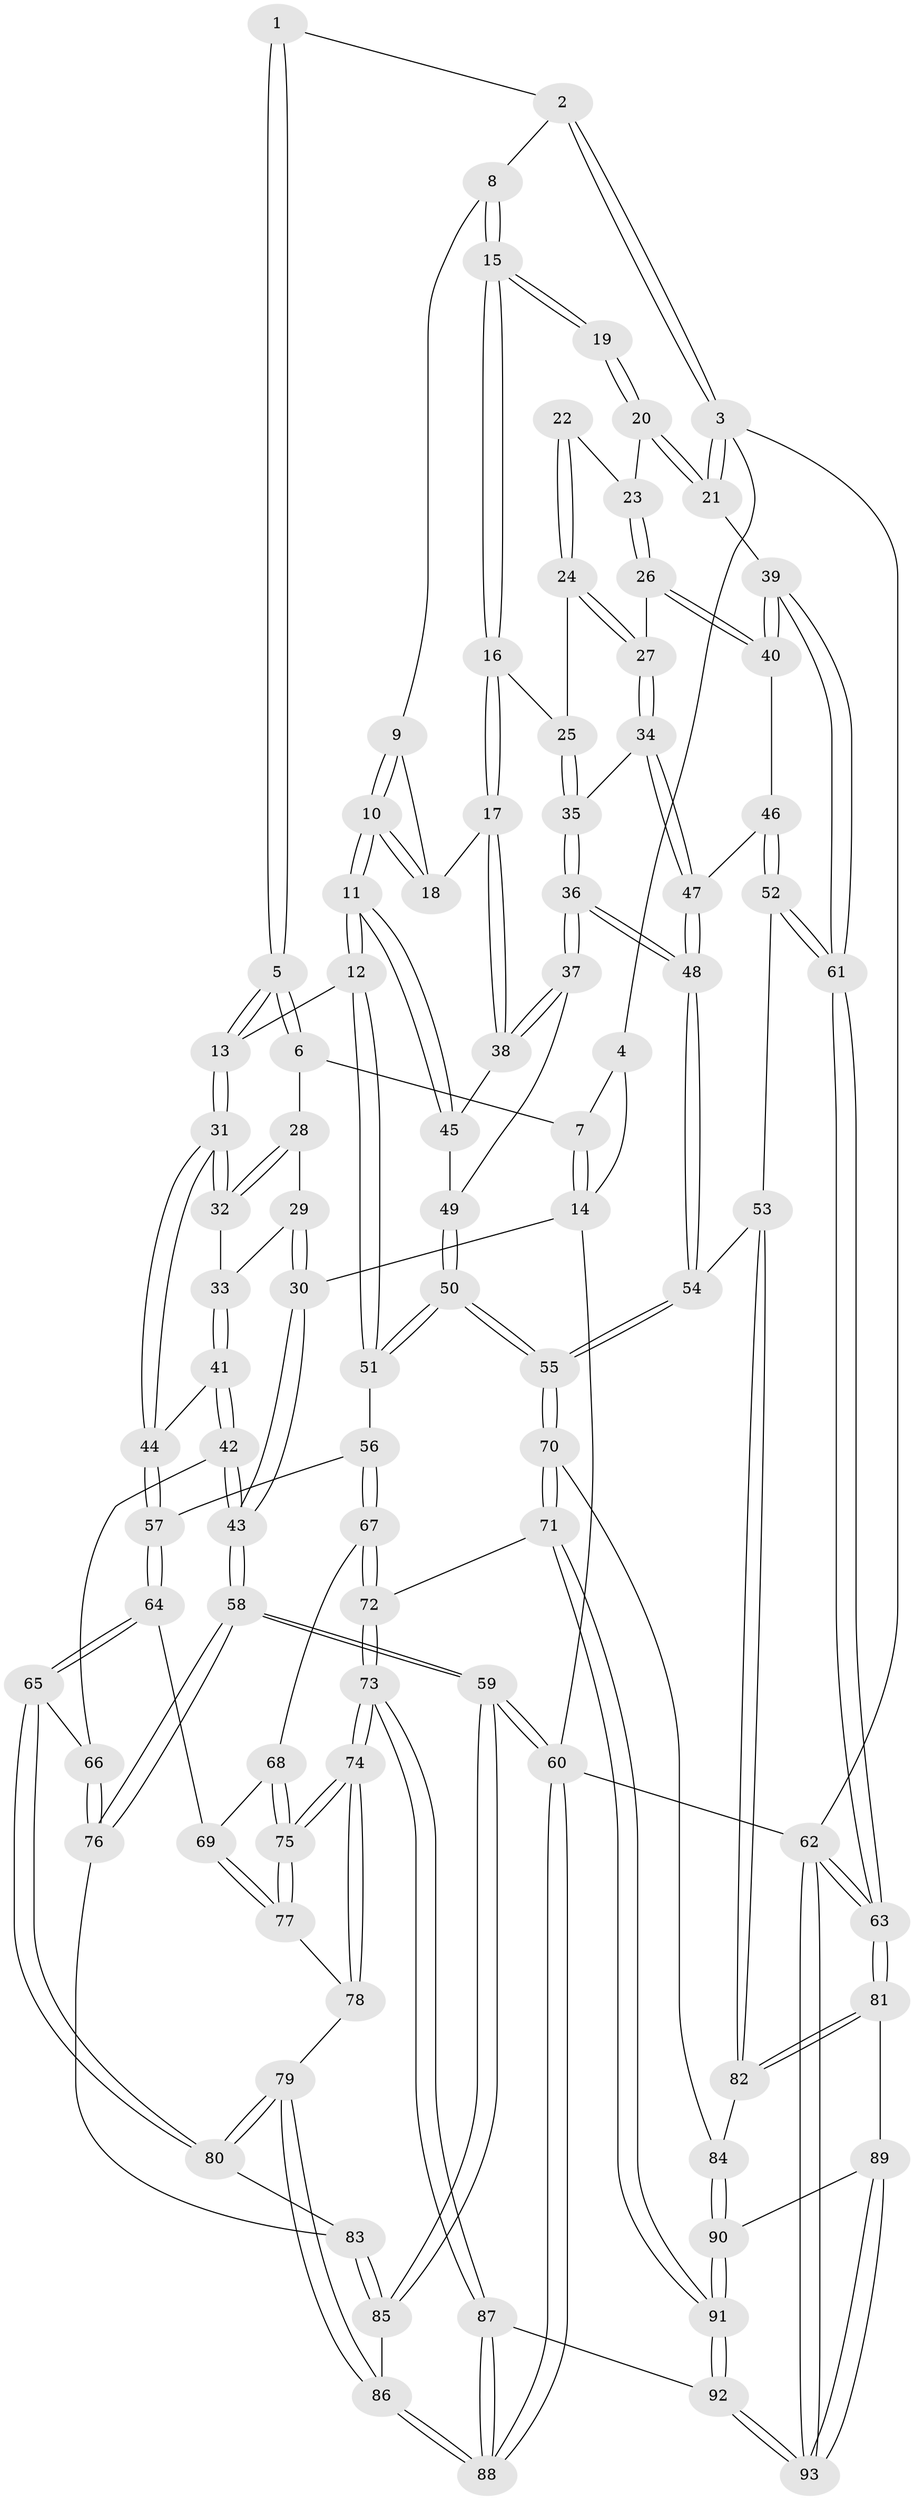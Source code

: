 // coarse degree distribution, {4: 0.2564102564102564, 3: 0.5128205128205128, 5: 0.15384615384615385, 2: 0.07692307692307693}
// Generated by graph-tools (version 1.1) at 2025/54/03/04/25 22:54:32]
// undirected, 93 vertices, 229 edges
graph export_dot {
  node [color=gray90,style=filled];
  1 [pos="+0.6695278282766797+0"];
  2 [pos="+0.6873634367892539+0"];
  3 [pos="+1+0"];
  4 [pos="+0.24593667540750208+0"];
  5 [pos="+0.333792381686026+0.2511823745106679"];
  6 [pos="+0.22598567980037193+0.09144086087384469"];
  7 [pos="+0.22046132378515523+0.03395351980679413"];
  8 [pos="+0.6912508470432851+0"];
  9 [pos="+0.6541199684447189+0.009092500442660661"];
  10 [pos="+0.49046839456618735+0.3057452556219482"];
  11 [pos="+0.45377157736604773+0.3438098712719041"];
  12 [pos="+0.38254215974045414+0.3538325231101391"];
  13 [pos="+0.3688499165860875+0.35054648865879595"];
  14 [pos="+0+0.20754836383408193"];
  15 [pos="+0.7583099732238776+0.048712293916981335"];
  16 [pos="+0.7475210855141765+0.2786478191337653"];
  17 [pos="+0.7183333908112933+0.30392709104803695"];
  18 [pos="+0.640409736019124+0.2720258012848574"];
  19 [pos="+0.829119375567072+0.10557764977860383"];
  20 [pos="+1+0.1259854666098568"];
  21 [pos="+1+0.09841384877528304"];
  22 [pos="+0.8685239068947903+0.1571797600084935"];
  23 [pos="+0.9231961112620634+0.20766418819274185"];
  24 [pos="+0.8392562652456992+0.3042285164520209"];
  25 [pos="+0.7715941318898184+0.2908759669196625"];
  26 [pos="+0.940419453979305+0.327776843602437"];
  27 [pos="+0.9136900590063705+0.34476762596387533"];
  28 [pos="+0.10937889685920102+0.19827262741442653"];
  29 [pos="+0.05074752821579829+0.24254938898012826"];
  30 [pos="+0+0.23063393490451015"];
  31 [pos="+0.33342228252171136+0.37636493022015216"];
  32 [pos="+0.18590480039154803+0.3252362196179636"];
  33 [pos="+0.08742105759493626+0.30705984644255363"];
  34 [pos="+0.9126183846415369+0.34717865162891487"];
  35 [pos="+0.8066772138852717+0.4036444599011881"];
  36 [pos="+0.7502025566471171+0.47570513327716385"];
  37 [pos="+0.7343075515316426+0.4551842624227317"];
  38 [pos="+0.7028906004855958+0.3433794042007254"];
  39 [pos="+1+0.34935986432737137"];
  40 [pos="+1+0.3506303074537361"];
  41 [pos="+0.07541836603704605+0.4854880517247674"];
  42 [pos="+0+0.528437745181765"];
  43 [pos="+0+0.5259855711776779"];
  44 [pos="+0.21791413967381454+0.5074043089821318"];
  45 [pos="+0.5236623329954535+0.3810837436029392"];
  46 [pos="+0.9279130417983565+0.4749181511872218"];
  47 [pos="+0.9134168750446139+0.4640995546942273"];
  48 [pos="+0.7604522672595452+0.5253076907308358"];
  49 [pos="+0.5533610028425923+0.41394380556047117"];
  50 [pos="+0.6357655156281774+0.6285966266756636"];
  51 [pos="+0.47321491097846513+0.5891068693192475"];
  52 [pos="+1+0.603181754247736"];
  53 [pos="+0.8494236620233436+0.6727851055133485"];
  54 [pos="+0.7249216231034727+0.6696744406942919"];
  55 [pos="+0.7093870346024538+0.6809749717245748"];
  56 [pos="+0.40533836654271943+0.6532992697679886"];
  57 [pos="+0.23414920042149004+0.5855751444383298"];
  58 [pos="+0+0.7853153485440411"];
  59 [pos="+0+1"];
  60 [pos="+0+1"];
  61 [pos="+1+0.6150365327591144"];
  62 [pos="+1+1"];
  63 [pos="+1+0.8609801846321081"];
  64 [pos="+0.2125017241093466+0.6609756063812471"];
  65 [pos="+0.15044257811568737+0.7368067487431325"];
  66 [pos="+0.08007478961256408+0.699270317345274"];
  67 [pos="+0.40733186922878356+0.6738619374924513"];
  68 [pos="+0.40042952196186626+0.6944052640994831"];
  69 [pos="+0.30690281762058386+0.7416705730466522"];
  70 [pos="+0.6848394755761368+0.7556990214654286"];
  71 [pos="+0.6831142613681205+0.7577079578831114"];
  72 [pos="+0.6223958378371174+0.798757783243398"];
  73 [pos="+0.4742132108232105+0.9453894861706219"];
  74 [pos="+0.4623476083881175+0.9331184928912853"];
  75 [pos="+0.41384772648367957+0.8297791915942504"];
  76 [pos="+0+0.7832609950526495"];
  77 [pos="+0.3109339320052673+0.7575082669395491"];
  78 [pos="+0.25719365345412604+0.8453091029686426"];
  79 [pos="+0.20140188746556317+0.8460162597602513"];
  80 [pos="+0.1452426503945853+0.7913343722109403"];
  81 [pos="+1+0.8507621843745297"];
  82 [pos="+0.9683437381137837+0.8117769635370545"];
  83 [pos="+0.1158219255622696+0.8091186820457095"];
  84 [pos="+0.8457199624017031+0.8834541871219292"];
  85 [pos="+0.08383109246120857+0.8584155226236295"];
  86 [pos="+0.18830716454603805+1"];
  87 [pos="+0.4482455029513185+1"];
  88 [pos="+0.19287175769627876+1"];
  89 [pos="+0.8922112287235072+0.955580875380517"];
  90 [pos="+0.8622697707595692+0.9231173434192677"];
  91 [pos="+0.7450993396580561+0.9978549261402029"];
  92 [pos="+0.7143017096920995+1"];
  93 [pos="+0.9526481569997679+1"];
  1 -- 2;
  1 -- 5;
  1 -- 5;
  2 -- 3;
  2 -- 3;
  2 -- 8;
  3 -- 4;
  3 -- 21;
  3 -- 21;
  3 -- 62;
  4 -- 7;
  4 -- 14;
  5 -- 6;
  5 -- 6;
  5 -- 13;
  5 -- 13;
  6 -- 7;
  6 -- 28;
  7 -- 14;
  7 -- 14;
  8 -- 9;
  8 -- 15;
  8 -- 15;
  9 -- 10;
  9 -- 10;
  9 -- 18;
  10 -- 11;
  10 -- 11;
  10 -- 18;
  10 -- 18;
  11 -- 12;
  11 -- 12;
  11 -- 45;
  11 -- 45;
  12 -- 13;
  12 -- 51;
  12 -- 51;
  13 -- 31;
  13 -- 31;
  14 -- 30;
  14 -- 60;
  15 -- 16;
  15 -- 16;
  15 -- 19;
  15 -- 19;
  16 -- 17;
  16 -- 17;
  16 -- 25;
  17 -- 18;
  17 -- 38;
  17 -- 38;
  19 -- 20;
  19 -- 20;
  20 -- 21;
  20 -- 21;
  20 -- 23;
  21 -- 39;
  22 -- 23;
  22 -- 24;
  22 -- 24;
  23 -- 26;
  23 -- 26;
  24 -- 25;
  24 -- 27;
  24 -- 27;
  25 -- 35;
  25 -- 35;
  26 -- 27;
  26 -- 40;
  26 -- 40;
  27 -- 34;
  27 -- 34;
  28 -- 29;
  28 -- 32;
  28 -- 32;
  29 -- 30;
  29 -- 30;
  29 -- 33;
  30 -- 43;
  30 -- 43;
  31 -- 32;
  31 -- 32;
  31 -- 44;
  31 -- 44;
  32 -- 33;
  33 -- 41;
  33 -- 41;
  34 -- 35;
  34 -- 47;
  34 -- 47;
  35 -- 36;
  35 -- 36;
  36 -- 37;
  36 -- 37;
  36 -- 48;
  36 -- 48;
  37 -- 38;
  37 -- 38;
  37 -- 49;
  38 -- 45;
  39 -- 40;
  39 -- 40;
  39 -- 61;
  39 -- 61;
  40 -- 46;
  41 -- 42;
  41 -- 42;
  41 -- 44;
  42 -- 43;
  42 -- 43;
  42 -- 66;
  43 -- 58;
  43 -- 58;
  44 -- 57;
  44 -- 57;
  45 -- 49;
  46 -- 47;
  46 -- 52;
  46 -- 52;
  47 -- 48;
  47 -- 48;
  48 -- 54;
  48 -- 54;
  49 -- 50;
  49 -- 50;
  50 -- 51;
  50 -- 51;
  50 -- 55;
  50 -- 55;
  51 -- 56;
  52 -- 53;
  52 -- 61;
  52 -- 61;
  53 -- 54;
  53 -- 82;
  53 -- 82;
  54 -- 55;
  54 -- 55;
  55 -- 70;
  55 -- 70;
  56 -- 57;
  56 -- 67;
  56 -- 67;
  57 -- 64;
  57 -- 64;
  58 -- 59;
  58 -- 59;
  58 -- 76;
  58 -- 76;
  59 -- 60;
  59 -- 60;
  59 -- 85;
  59 -- 85;
  60 -- 88;
  60 -- 88;
  60 -- 62;
  61 -- 63;
  61 -- 63;
  62 -- 63;
  62 -- 63;
  62 -- 93;
  62 -- 93;
  63 -- 81;
  63 -- 81;
  64 -- 65;
  64 -- 65;
  64 -- 69;
  65 -- 66;
  65 -- 80;
  65 -- 80;
  66 -- 76;
  66 -- 76;
  67 -- 68;
  67 -- 72;
  67 -- 72;
  68 -- 69;
  68 -- 75;
  68 -- 75;
  69 -- 77;
  69 -- 77;
  70 -- 71;
  70 -- 71;
  70 -- 84;
  71 -- 72;
  71 -- 91;
  71 -- 91;
  72 -- 73;
  72 -- 73;
  73 -- 74;
  73 -- 74;
  73 -- 87;
  73 -- 87;
  74 -- 75;
  74 -- 75;
  74 -- 78;
  74 -- 78;
  75 -- 77;
  75 -- 77;
  76 -- 83;
  77 -- 78;
  78 -- 79;
  79 -- 80;
  79 -- 80;
  79 -- 86;
  79 -- 86;
  80 -- 83;
  81 -- 82;
  81 -- 82;
  81 -- 89;
  82 -- 84;
  83 -- 85;
  83 -- 85;
  84 -- 90;
  84 -- 90;
  85 -- 86;
  86 -- 88;
  86 -- 88;
  87 -- 88;
  87 -- 88;
  87 -- 92;
  89 -- 90;
  89 -- 93;
  89 -- 93;
  90 -- 91;
  90 -- 91;
  91 -- 92;
  91 -- 92;
  92 -- 93;
  92 -- 93;
}
